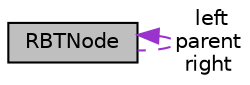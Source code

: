 digraph "RBTNode"
{
 // LATEX_PDF_SIZE
  edge [fontname="Helvetica",fontsize="10",labelfontname="Helvetica",labelfontsize="10"];
  node [fontname="Helvetica",fontsize="10",shape=record];
  Node1 [label="RBTNode",height=0.2,width=0.4,color="black", fillcolor="grey75", style="filled", fontcolor="black",tooltip="Узел красно-чёрного дерева."];
  Node1 -> Node1 [dir="back",color="darkorchid3",fontsize="10",style="dashed",label=" left\nparent\nright" ,fontname="Helvetica"];
}
